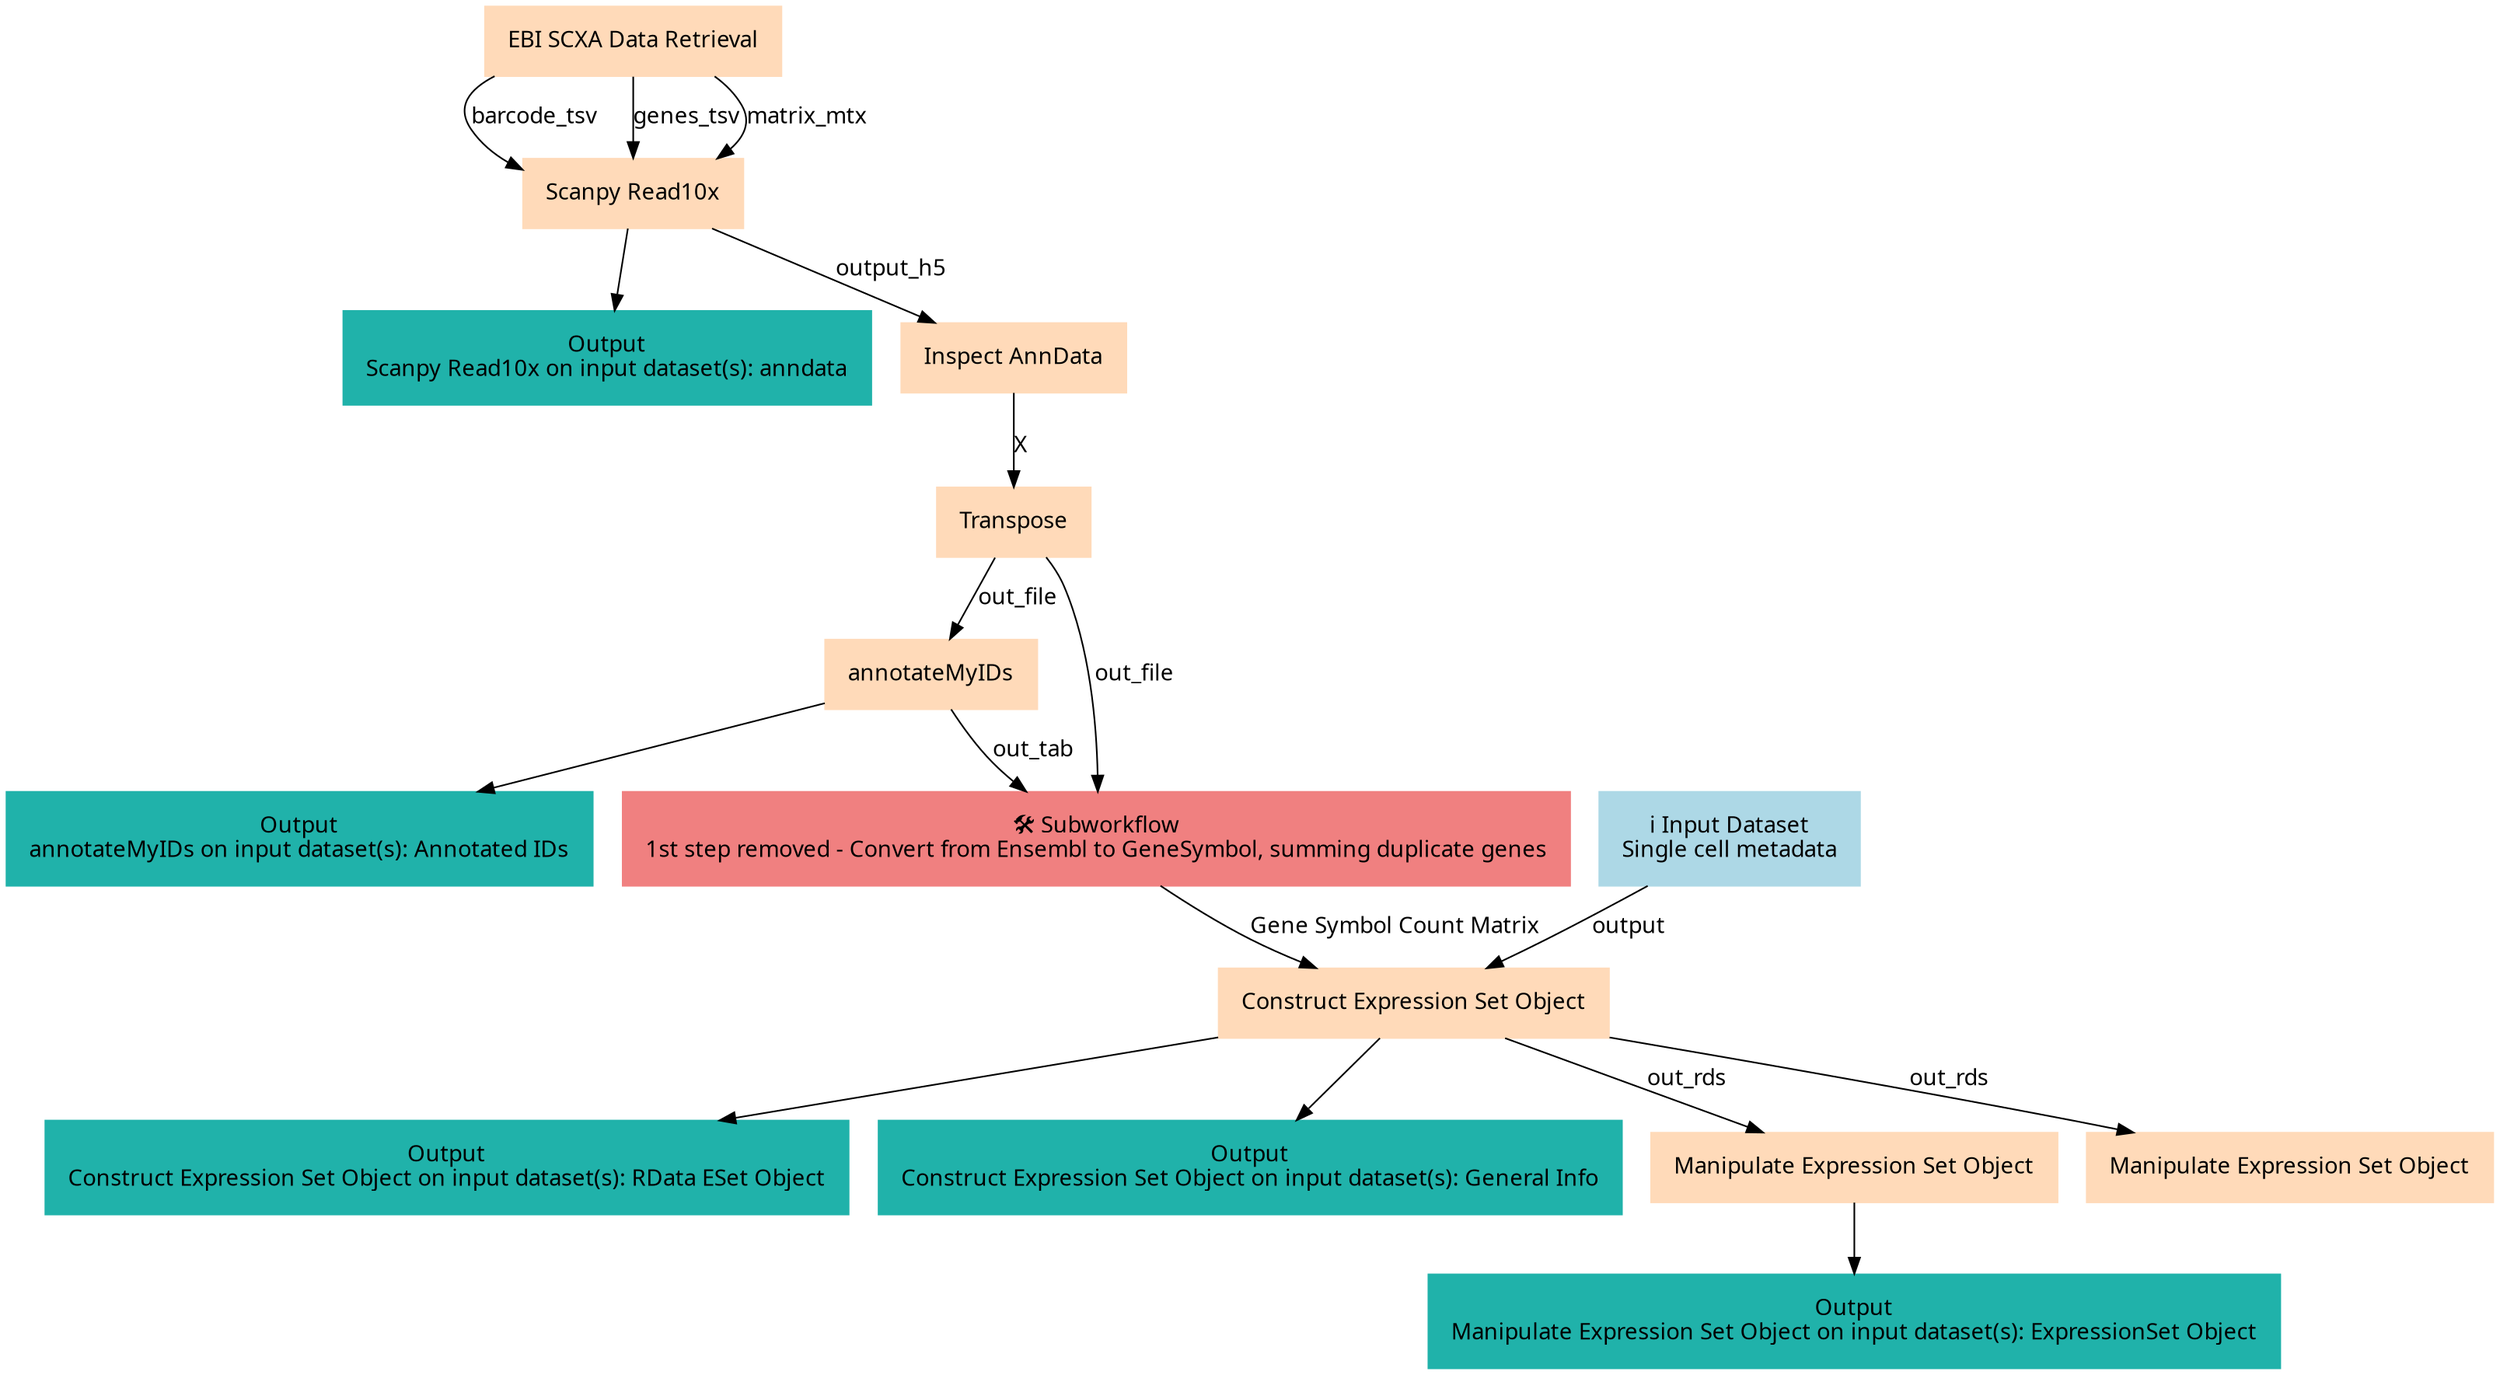 digraph main {
  node [fontname="Atkinson Hyperlegible", shape=box, color=white,style=filled,color=peachpuff,margin="0.2,0.2"];
  edge [fontname="Atkinson Hyperlegible"];
  0[label="EBI SCXA Data Retrieval"]
  1[color=lightblue,label="ℹ️ Input Dataset\nSingle cell metadata"]
  2[label="Scanpy Read10x"]
  0 -> 2 [label="barcode_tsv"]
  0 -> 2 [label="genes_tsv"]
  0 -> 2 [label="matrix_mtx"]
  k6bd01730f0b548248cfcd563cc9c7f7d[color=lightseagreen,label="Output\nScanpy Read10x on input dataset(s): anndata"]
  2 -> k6bd01730f0b548248cfcd563cc9c7f7d
  3[label="Inspect AnnData"]
  2 -> 3 [label="output_h5"]
  4[label="Transpose"]
  3 -> 4 [label="X"]
  5[label="annotateMyIDs"]
  4 -> 5 [label="out_file"]
  kc39c7d69550e4b54a412317b599c5e55[color=lightseagreen,label="Output\nannotateMyIDs on input dataset(s): Annotated IDs"]
  5 -> kc39c7d69550e4b54a412317b599c5e55
  6[color=lightcoral,label="🛠️ Subworkflow\n1st step removed - Convert from Ensembl to GeneSymbol, summing duplicate genes"]
  5 -> 6 [label="out_tab"]
  4 -> 6 [label="out_file"]
  7[label="Construct Expression Set Object"]
  6 -> 7 [label="Gene Symbol Count Matrix"]
  1 -> 7 [label="output"]
  ke8c91df04e6c4eb29807c2679b494958[color=lightseagreen,label="Output\nConstruct Expression Set Object on input dataset(s): RData ESet Object"]
  7 -> ke8c91df04e6c4eb29807c2679b494958
  k2912d09bb1784035b7c87038392e2bf2[color=lightseagreen,label="Output\nConstruct Expression Set Object on input dataset(s): General Info"]
  7 -> k2912d09bb1784035b7c87038392e2bf2
  8[label="Manipulate Expression Set Object"]
  7 -> 8 [label="out_rds"]
  k08de92d832fe4b479038298cdd13fac5[color=lightseagreen,label="Output\nManipulate Expression Set Object on input dataset(s): ExpressionSet Object"]
  8 -> k08de92d832fe4b479038298cdd13fac5
  9[label="Manipulate Expression Set Object"]
  7 -> 9 [label="out_rds"]
}